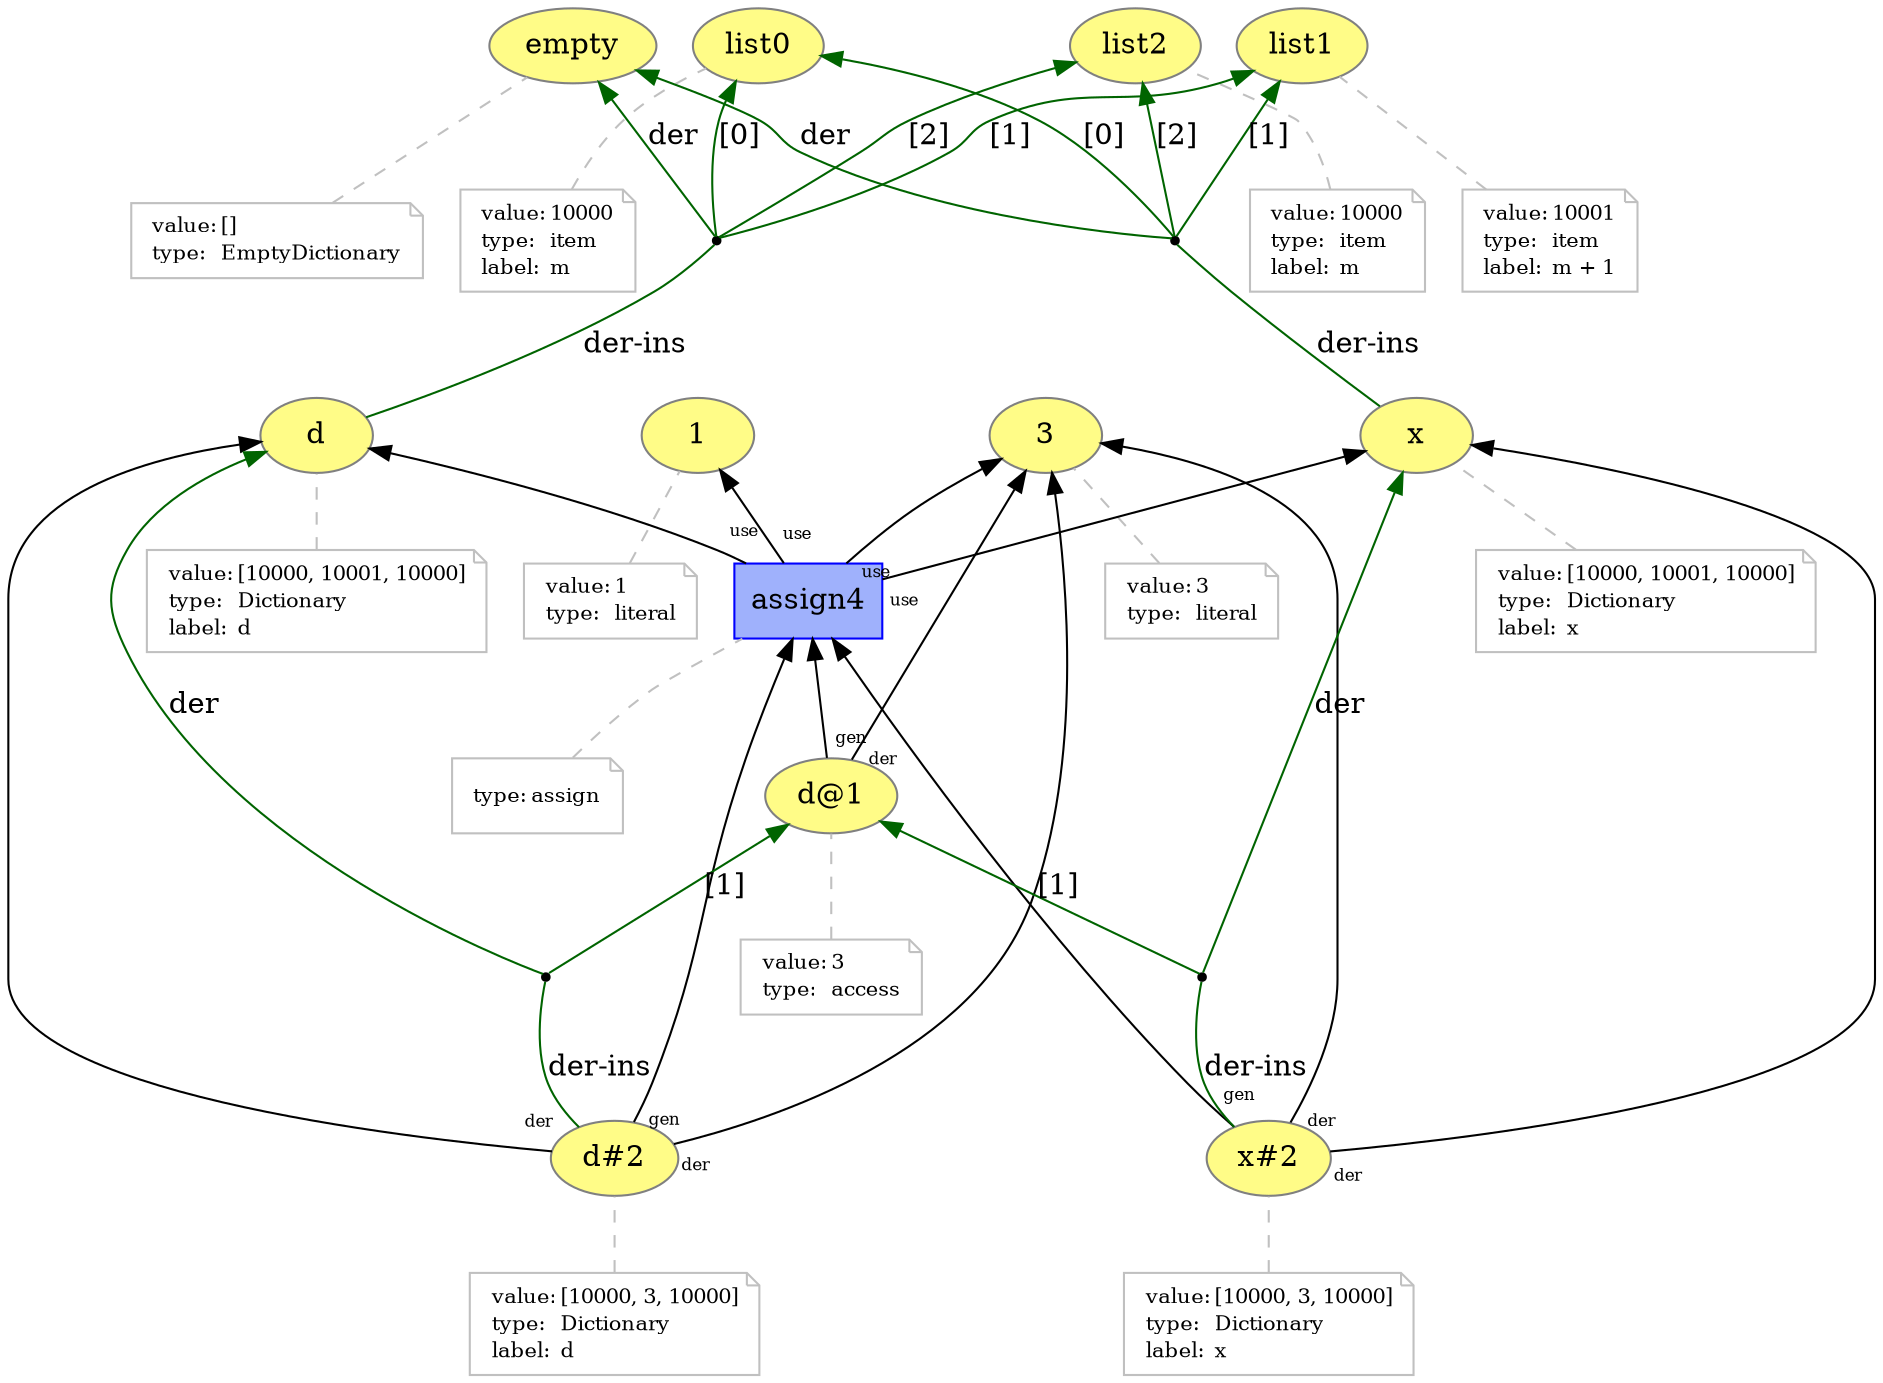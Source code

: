 digraph "PROV" { size="16,12"; rankdir="BT";
"http://example.org/empty" [fillcolor="#FFFC87",color="#808080",style="filled",label="empty",URL="http://example.org/empty"]
"http://example.org/empty-attrs" [color="gray",shape="note",fontsize="10",fontcolor="black",label=<<TABLE cellpadding="0" border="0">
	<TR>
	    <TD align="left">value:</TD>
	    <TD align="left">[]</TD>
	</TR>
	<TR>
	    <TD align="left">type:</TD>
	    <TD align="left">EmptyDictionary</TD>
	</TR>
</TABLE>>]
"http://example.org/empty-attrs" -> "http://example.org/empty" [color="gray",style="dashed",arrowhead="none"]
"http://example.org/list0" [fillcolor="#FFFC87",color="#808080",style="filled",label="list0",URL="http://example.org/list0"]
"http://example.org/list0-attrs" [color="gray",shape="note",fontsize="10",fontcolor="black",label=<<TABLE cellpadding="0" border="0">
	<TR>
	    <TD align="left">value:</TD>
	    <TD align="left">10000</TD>
	</TR>
	<TR>
	    <TD align="left">type:</TD>
	    <TD align="left">item</TD>
	</TR>
	<TR>
	    <TD align="left">label:</TD>
	    <TD align="left">m</TD>
	</TR>
</TABLE>>]
"http://example.org/list0-attrs" -> "http://example.org/list0" [color="gray",style="dashed",arrowhead="none"]
"http://example.org/list1" [fillcolor="#FFFC87",color="#808080",style="filled",label="list1",URL="http://example.org/list1"]
"http://example.org/list1-attrs" [color="gray",shape="note",fontsize="10",fontcolor="black",label=<<TABLE cellpadding="0" border="0">
	<TR>
	    <TD align="left">value:</TD>
	    <TD align="left">10001</TD>
	</TR>
	<TR>
	    <TD align="left">type:</TD>
	    <TD align="left">item</TD>
	</TR>
	<TR>
	    <TD align="left">label:</TD>
	    <TD align="left">m + 1</TD>
	</TR>
</TABLE>>]
"http://example.org/list1-attrs" -> "http://example.org/list1" [color="gray",style="dashed",arrowhead="none"]
"http://example.org/list2" [fillcolor="#FFFC87",color="#808080",style="filled",label="list2",URL="http://example.org/list2"]
"http://example.org/list2-attrs" [color="gray",shape="note",fontsize="10",fontcolor="black",label=<<TABLE cellpadding="0" border="0">
	<TR>
	    <TD align="left">value:</TD>
	    <TD align="left">10000</TD>
	</TR>
	<TR>
	    <TD align="left">type:</TD>
	    <TD align="left">item</TD>
	</TR>
	<TR>
	    <TD align="left">label:</TD>
	    <TD align="left">m</TD>
	</TR>
</TABLE>>]
"http://example.org/list2-attrs" -> "http://example.org/list2" [color="gray",style="dashed",arrowhead="none"]
"http://example.org/d" [fillcolor="#FFFC87",color="#808080",style="filled",label="d",URL="http://example.org/d"]
"http://example.org/d-attrs" [color="gray",shape="note",fontsize="10",fontcolor="black",label=<<TABLE cellpadding="0" border="0">
	<TR>
	    <TD align="left">value:</TD>
	    <TD align="left">[10000, 10001, 10000]</TD>
	</TR>
	<TR>
	    <TD align="left">type:</TD>
	    <TD align="left">Dictionary</TD>
	</TR>
	<TR>
	    <TD align="left">label:</TD>
	    <TD align="left">d</TD>
	</TR>
</TABLE>>]
"http://example.org/d-attrs" -> "http://example.org/d" [color="gray",style="dashed",arrowhead="none"]
"bn0" [shape="point",label=""]
"http://example.org/d" -> "bn0" [fontsize="14",labeldistance="1.5",color="darkgreen",labelangle="60.0",rotation="20",label="der-ins",arrowhead="none"]
"bn0" -> "http://example.org/empty" [fontsize="14",labeldistance="1.5",color="darkgreen",labelangle="60.0",rotation="20",label="der"]
"bn0" -> "http://example.org/list0" [fontsize="14",labeldistance="1.5",color="darkgreen",labelangle="60.0",rotation="20",label="[0]"]
"bn0" -> "http://example.org/list1" [fontsize="14",labeldistance="1.5",color="darkgreen",labelangle="60.0",rotation="20",label="[1]"]
"bn0" -> "http://example.org/list2" [fontsize="14",labeldistance="1.5",color="darkgreen",labelangle="60.0",rotation="20",label="[2]"]
"http://example.org/x" [fillcolor="#FFFC87",color="#808080",style="filled",label="x",URL="http://example.org/x"]
"http://example.org/x-attrs" [color="gray",shape="note",fontsize="10",fontcolor="black",label=<<TABLE cellpadding="0" border="0">
	<TR>
	    <TD align="left">value:</TD>
	    <TD align="left">[10000, 10001, 10000]</TD>
	</TR>
	<TR>
	    <TD align="left">type:</TD>
	    <TD align="left">Dictionary</TD>
	</TR>
	<TR>
	    <TD align="left">label:</TD>
	    <TD align="left">x</TD>
	</TR>
</TABLE>>]
"http://example.org/x-attrs" -> "http://example.org/x" [color="gray",style="dashed",arrowhead="none"]
"bn1" [shape="point",label=""]
"http://example.org/x" -> "bn1" [fontsize="14",labeldistance="1.5",color="darkgreen",labelangle="60.0",rotation="20",label="der-ins",arrowhead="none"]
"bn1" -> "http://example.org/empty" [fontsize="14",labeldistance="1.5",color="darkgreen",labelangle="60.0",rotation="20",label="der"]
"bn1" -> "http://example.org/list0" [fontsize="14",labeldistance="1.5",color="darkgreen",labelangle="60.0",rotation="20",label="[0]"]
"bn1" -> "http://example.org/list1" [fontsize="14",labeldistance="1.5",color="darkgreen",labelangle="60.0",rotation="20",label="[1]"]
"bn1" -> "http://example.org/list2" [fontsize="14",labeldistance="1.5",color="darkgreen",labelangle="60.0",rotation="20",label="[2]"]
"http://example.org/1" [fillcolor="#FFFC87",color="#808080",style="filled",label="1",URL="http://example.org/1"]
"http://example.org/1-attrs" [color="gray",shape="note",fontsize="10",fontcolor="black",label=<<TABLE cellpadding="0" border="0">
	<TR>
	    <TD align="left">value:</TD>
	    <TD align="left">1</TD>
	</TR>
	<TR>
	    <TD align="left">type:</TD>
	    <TD align="left">literal</TD>
	</TR>
</TABLE>>]
"http://example.org/1-attrs" -> "http://example.org/1" [color="gray",style="dashed",arrowhead="none"]
"http://example.org/3" [fillcolor="#FFFC87",color="#808080",style="filled",label="3",URL="http://example.org/3"]
"http://example.org/3-attrs" [color="gray",shape="note",fontsize="10",fontcolor="black",label=<<TABLE cellpadding="0" border="0">
	<TR>
	    <TD align="left">value:</TD>
	    <TD align="left">3</TD>
	</TR>
	<TR>
	    <TD align="left">type:</TD>
	    <TD align="left">literal</TD>
	</TR>
</TABLE>>]
"http://example.org/3-attrs" -> "http://example.org/3" [color="gray",style="dashed",arrowhead="none"]
"http://example.org/d@1" [fillcolor="#FFFC87",color="#808080",style="filled",label="d@1",URL="http://example.org/d@1"]
"http://example.org/d@1-attrs" [color="gray",shape="note",fontsize="10",fontcolor="black",label=<<TABLE cellpadding="0" border="0">
	<TR>
	    <TD align="left">value:</TD>
	    <TD align="left">3</TD>
	</TR>
	<TR>
	    <TD align="left">type:</TD>
	    <TD align="left">access</TD>
	</TR>
</TABLE>>]
"http://example.org/d@1-attrs" -> "http://example.org/d@1" [color="gray",style="dashed",arrowhead="none"]
"http://example.org/assign4" [fillcolor="#9FB1FC",color="#0000FF",shape="polygon",sides="4",style="filled",label="assign4",URL="http://example.org/assign4"]
"http://example.org/assign4-attrs" [color="gray",shape="note",fontsize="10",fontcolor="black",label=<<TABLE cellpadding="0" border="0">
	<TR>
	    <TD align="left">type:</TD>
	    <TD align="left">assign</TD>
	</TR>
</TABLE>>]
"http://example.org/assign4-attrs" -> "http://example.org/assign4" [color="gray",style="dashed",arrowhead="none"]
"http://example.org/assign4" -> "http://example.org/1" [labelfontsize="8",labeldistance="1.5",labelangle="60.0",rotation="20",taillabel="use"]
"http://example.org/d@1" -> "http://example.org/3" [labelfontsize="8",labeldistance="1.5",labelangle="60.0",rotation="20",taillabel="der"]
"http://example.org/d#2" [fillcolor="#FFFC87",color="#808080",style="filled",label="d#2",URL="http://example.org/d#2"]
"http://example.org/d#2-attrs" [color="gray",shape="note",fontsize="10",fontcolor="black",label=<<TABLE cellpadding="0" border="0">
	<TR>
	    <TD align="left">value:</TD>
	    <TD align="left">[10000, 3, 10000]</TD>
	</TR>
	<TR>
	    <TD align="left">type:</TD>
	    <TD align="left">Dictionary</TD>
	</TR>
	<TR>
	    <TD align="left">label:</TD>
	    <TD align="left">d</TD>
	</TR>
</TABLE>>]
"http://example.org/d#2-attrs" -> "http://example.org/d#2" [color="gray",style="dashed",arrowhead="none"]
"http://example.org/d#2" -> "http://example.org/d" [labelfontsize="8",labeldistance="1.5",labelangle="60.0",rotation="20",taillabel="der"]
"http://example.org/d#2" -> "http://example.org/3" [labelfontsize="8",labeldistance="1.5",labelangle="60.0",rotation="20",taillabel="der"]
"bn2" [shape="point",label=""]
"http://example.org/d#2" -> "bn2" [fontsize="14",labeldistance="1.5",color="darkgreen",labelangle="60.0",rotation="20",label="der-ins",arrowhead="none"]
"bn2" -> "http://example.org/d" [fontsize="14",labeldistance="1.5",color="darkgreen",labelangle="60.0",rotation="20",label="der"]
"bn2" -> "http://example.org/d@1" [fontsize="14",labeldistance="1.5",color="darkgreen",labelangle="60.0",rotation="20",label="[1]"]
"http://example.org/x#2" [fillcolor="#FFFC87",color="#808080",style="filled",label="x#2",URL="http://example.org/x#2"]
"http://example.org/x#2-attrs" [color="gray",shape="note",fontsize="10",fontcolor="black",label=<<TABLE cellpadding="0" border="0">
	<TR>
	    <TD align="left">value:</TD>
	    <TD align="left">[10000, 3, 10000]</TD>
	</TR>
	<TR>
	    <TD align="left">type:</TD>
	    <TD align="left">Dictionary</TD>
	</TR>
	<TR>
	    <TD align="left">label:</TD>
	    <TD align="left">x</TD>
	</TR>
</TABLE>>]
"http://example.org/x#2-attrs" -> "http://example.org/x#2" [color="gray",style="dashed",arrowhead="none"]
"http://example.org/x#2" -> "http://example.org/x" [labelfontsize="8",labeldistance="1.5",labelangle="60.0",rotation="20",taillabel="der"]
"http://example.org/x#2" -> "http://example.org/3" [labelfontsize="8",labeldistance="1.5",labelangle="60.0",rotation="20",taillabel="der"]
"bn3" [shape="point",label=""]
"http://example.org/x#2" -> "bn3" [fontsize="14",labeldistance="1.5",color="darkgreen",labelangle="60.0",rotation="20",label="der-ins",arrowhead="none"]
"bn3" -> "http://example.org/x" [fontsize="14",labeldistance="1.5",color="darkgreen",labelangle="60.0",rotation="20",label="der"]
"bn3" -> "http://example.org/d@1" [fontsize="14",labeldistance="1.5",color="darkgreen",labelangle="60.0",rotation="20",label="[1]"]
"http://example.org/assign4" -> "http://example.org/3" [labelfontsize="8",labeldistance="1.5",labelangle="60.0",rotation="20",taillabel="use"]
"http://example.org/assign4" -> "http://example.org/d" [labelfontsize="8",labeldistance="1.5",labelangle="60.0",rotation="20",taillabel="use"]
"http://example.org/assign4" -> "http://example.org/x" [labelfontsize="8",labeldistance="1.5",labelangle="60.0",rotation="20",taillabel="use"]
"http://example.org/x#2" -> "http://example.org/assign4" [labelfontsize="8",labeldistance="1.5",labelangle="60.0",rotation="20",taillabel="gen"]
"http://example.org/d#2" -> "http://example.org/assign4" [labelfontsize="8",labeldistance="1.5",labelangle="60.0",rotation="20",taillabel="gen"]
"http://example.org/d@1" -> "http://example.org/assign4" [labelfontsize="8",labeldistance="1.5",labelangle="60.0",rotation="20",taillabel="gen"]
}